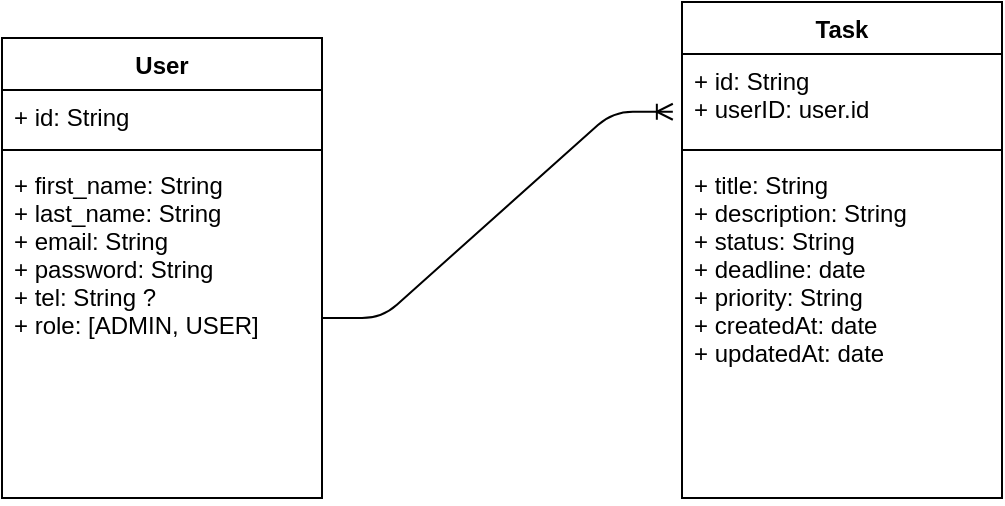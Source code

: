 <mxfile>
    <diagram id="RUVwL5xlsVxqkROLRbdJ" name="Page-1">
        <mxGraphModel dx="791" dy="659" grid="1" gridSize="10" guides="1" tooltips="1" connect="1" arrows="1" fold="1" page="1" pageScale="1" pageWidth="850" pageHeight="1100" math="0" shadow="0">
            <root>
                <mxCell id="0"/>
                <mxCell id="1" parent="0"/>
                <mxCell id="8" value="" style="edgeStyle=entityRelationEdgeStyle;fontSize=12;html=1;endArrow=ERoneToMany;entryX=0.003;entryY=0.087;entryDx=0;entryDy=0;entryPerimeter=0;" parent="1" edge="1">
                    <mxGeometry width="100" height="100" relative="1" as="geometry">
                        <mxPoint x="180" y="240" as="sourcePoint"/>
                        <mxPoint x="355.42" y="136.876" as="targetPoint"/>
                    </mxGeometry>
                </mxCell>
                <mxCell id="9" value="User" style="swimlane;fontStyle=1;align=center;verticalAlign=top;childLayout=stackLayout;horizontal=1;startSize=26;horizontalStack=0;resizeParent=1;resizeParentMax=0;resizeLast=0;collapsible=1;marginBottom=0;" vertex="1" parent="1">
                    <mxGeometry x="20" y="100" width="160" height="230" as="geometry"/>
                </mxCell>
                <mxCell id="10" value="+ id: String" style="text;strokeColor=none;fillColor=none;align=left;verticalAlign=top;spacingLeft=4;spacingRight=4;overflow=hidden;rotatable=0;points=[[0,0.5],[1,0.5]];portConstraint=eastwest;" vertex="1" parent="9">
                    <mxGeometry y="26" width="160" height="26" as="geometry"/>
                </mxCell>
                <mxCell id="11" value="" style="line;strokeWidth=1;fillColor=none;align=left;verticalAlign=middle;spacingTop=-1;spacingLeft=3;spacingRight=3;rotatable=0;labelPosition=right;points=[];portConstraint=eastwest;strokeColor=inherit;" vertex="1" parent="9">
                    <mxGeometry y="52" width="160" height="8" as="geometry"/>
                </mxCell>
                <mxCell id="12" value="+ first_name: String&#10;+ last_name: String&#10;+ email: String&#10;+ password: String&#10;+ tel: String ?&#10;+ role: [ADMIN, USER]" style="text;strokeColor=none;fillColor=none;align=left;verticalAlign=top;spacingLeft=4;spacingRight=4;overflow=hidden;rotatable=0;points=[[0,0.5],[1,0.5]];portConstraint=eastwest;" vertex="1" parent="9">
                    <mxGeometry y="60" width="160" height="170" as="geometry"/>
                </mxCell>
                <mxCell id="13" value="Task" style="swimlane;fontStyle=1;align=center;verticalAlign=top;childLayout=stackLayout;horizontal=1;startSize=26;horizontalStack=0;resizeParent=1;resizeParentMax=0;resizeLast=0;collapsible=1;marginBottom=0;" vertex="1" parent="1">
                    <mxGeometry x="360" y="82" width="160" height="248" as="geometry"/>
                </mxCell>
                <mxCell id="14" value="+ id: String&#10;+ userID: user.id " style="text;strokeColor=none;fillColor=none;align=left;verticalAlign=top;spacingLeft=4;spacingRight=4;overflow=hidden;rotatable=0;points=[[0,0.5],[1,0.5]];portConstraint=eastwest;" vertex="1" parent="13">
                    <mxGeometry y="26" width="160" height="44" as="geometry"/>
                </mxCell>
                <mxCell id="15" value="" style="line;strokeWidth=1;fillColor=none;align=left;verticalAlign=middle;spacingTop=-1;spacingLeft=3;spacingRight=3;rotatable=0;labelPosition=right;points=[];portConstraint=eastwest;strokeColor=inherit;" vertex="1" parent="13">
                    <mxGeometry y="70" width="160" height="8" as="geometry"/>
                </mxCell>
                <mxCell id="16" value="+ title: String&#10;+ description: String&#10;+ status: String&#10;+ deadline: date&#10;+ priority: String&#10;+ createdAt: date&#10;+ updatedAt: date" style="text;strokeColor=none;fillColor=none;align=left;verticalAlign=top;spacingLeft=4;spacingRight=4;overflow=hidden;rotatable=0;points=[[0,0.5],[1,0.5]];portConstraint=eastwest;" vertex="1" parent="13">
                    <mxGeometry y="78" width="160" height="170" as="geometry"/>
                </mxCell>
            </root>
        </mxGraphModel>
    </diagram>
</mxfile>
